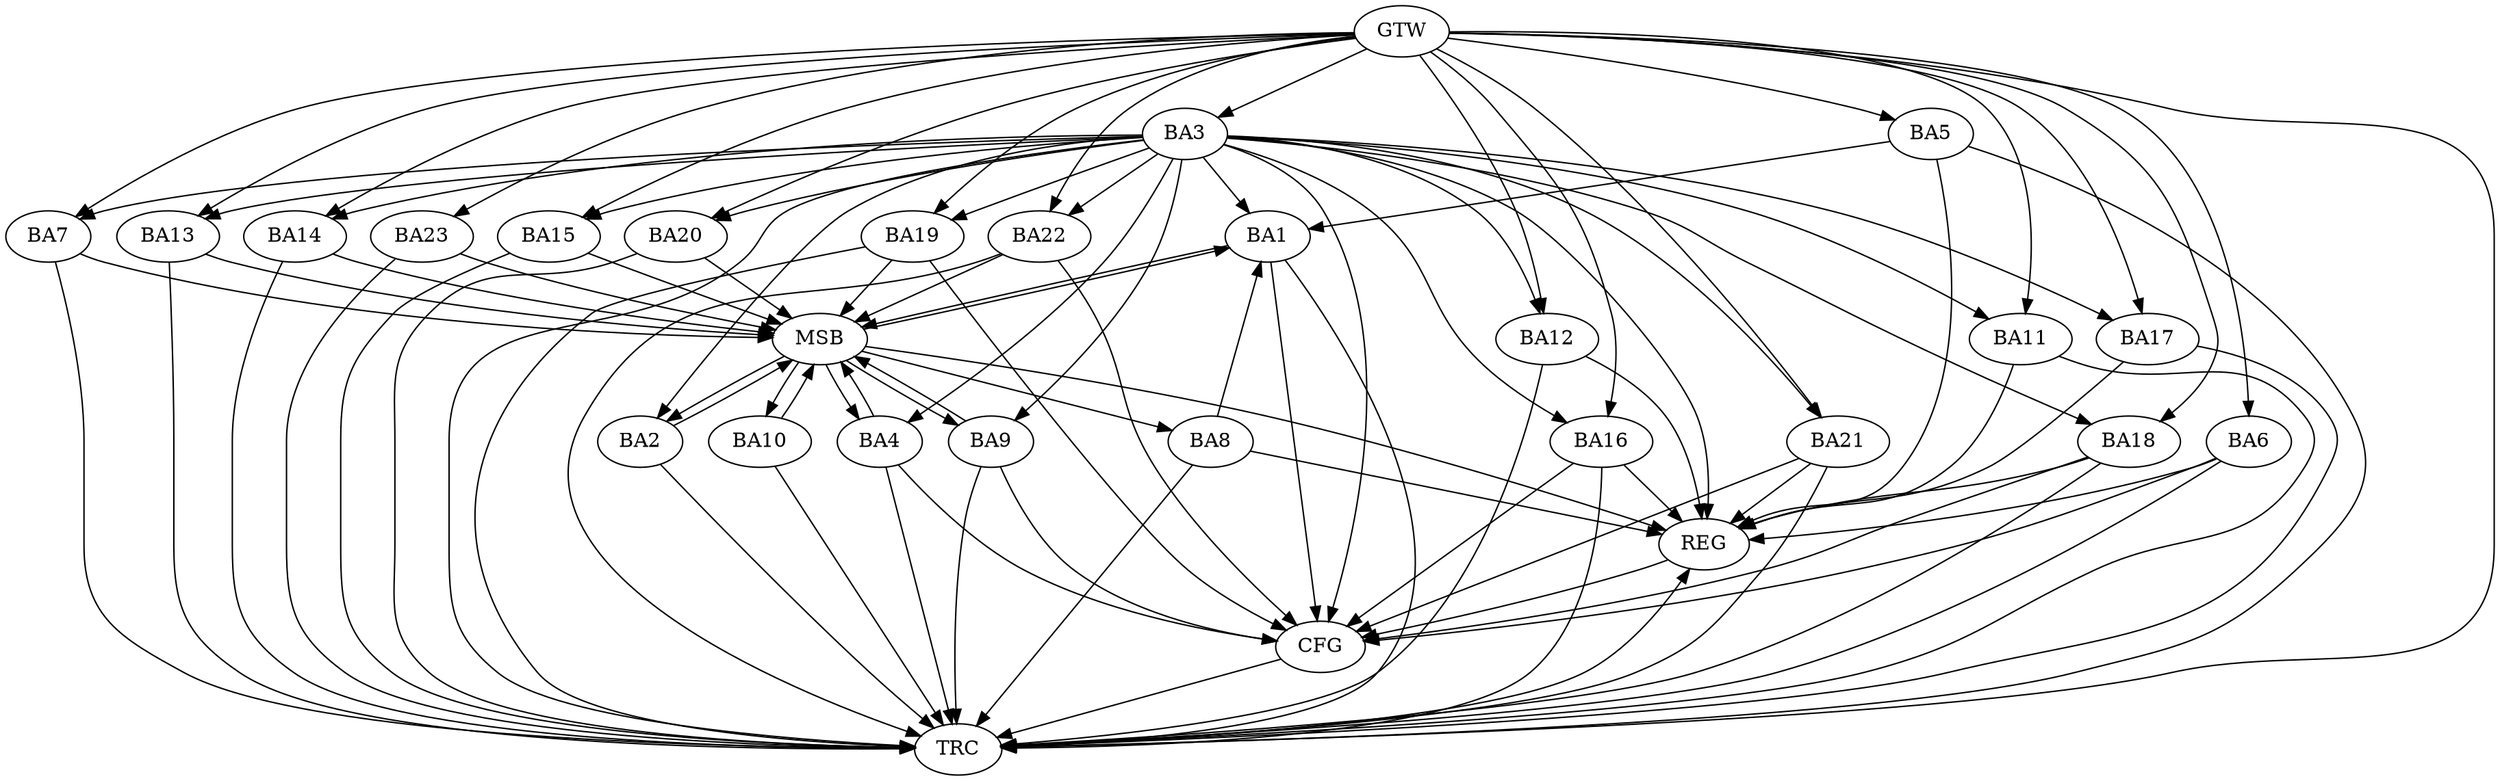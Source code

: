 strict digraph G {
  BA1 [ label="BA1" ];
  BA2 [ label="BA2" ];
  BA3 [ label="BA3" ];
  BA4 [ label="BA4" ];
  BA5 [ label="BA5" ];
  BA6 [ label="BA6" ];
  BA7 [ label="BA7" ];
  BA8 [ label="BA8" ];
  BA9 [ label="BA9" ];
  BA10 [ label="BA10" ];
  BA11 [ label="BA11" ];
  BA12 [ label="BA12" ];
  BA13 [ label="BA13" ];
  BA14 [ label="BA14" ];
  BA15 [ label="BA15" ];
  BA16 [ label="BA16" ];
  BA17 [ label="BA17" ];
  BA18 [ label="BA18" ];
  BA19 [ label="BA19" ];
  BA20 [ label="BA20" ];
  BA21 [ label="BA21" ];
  BA22 [ label="BA22" ];
  BA23 [ label="BA23" ];
  GTW [ label="GTW" ];
  REG [ label="REG" ];
  MSB [ label="MSB" ];
  CFG [ label="CFG" ];
  TRC [ label="TRC" ];
  BA3 -> BA1;
  BA5 -> BA1;
  BA8 -> BA1;
  GTW -> BA3;
  GTW -> BA5;
  GTW -> BA6;
  GTW -> BA7;
  GTW -> BA11;
  GTW -> BA12;
  GTW -> BA13;
  GTW -> BA14;
  GTW -> BA15;
  GTW -> BA16;
  GTW -> BA17;
  GTW -> BA18;
  GTW -> BA19;
  GTW -> BA20;
  GTW -> BA21;
  GTW -> BA22;
  GTW -> BA23;
  BA3 -> REG;
  BA5 -> REG;
  BA6 -> REG;
  BA8 -> REG;
  BA11 -> REG;
  BA12 -> REG;
  BA16 -> REG;
  BA17 -> REG;
  BA18 -> REG;
  BA21 -> REG;
  BA1 -> MSB;
  MSB -> BA2;
  MSB -> REG;
  BA2 -> MSB;
  MSB -> BA1;
  BA4 -> MSB;
  BA7 -> MSB;
  MSB -> BA4;
  BA9 -> MSB;
  BA10 -> MSB;
  BA13 -> MSB;
  MSB -> BA9;
  BA14 -> MSB;
  BA15 -> MSB;
  BA19 -> MSB;
  BA20 -> MSB;
  MSB -> BA8;
  BA22 -> MSB;
  BA23 -> MSB;
  MSB -> BA10;
  BA9 -> CFG;
  BA6 -> CFG;
  BA19 -> CFG;
  BA16 -> CFG;
  BA21 -> CFG;
  BA4 -> CFG;
  BA3 -> CFG;
  BA1 -> CFG;
  BA18 -> CFG;
  BA22 -> CFG;
  REG -> CFG;
  BA1 -> TRC;
  BA2 -> TRC;
  BA3 -> TRC;
  BA4 -> TRC;
  BA5 -> TRC;
  BA6 -> TRC;
  BA7 -> TRC;
  BA8 -> TRC;
  BA9 -> TRC;
  BA10 -> TRC;
  BA11 -> TRC;
  BA12 -> TRC;
  BA13 -> TRC;
  BA14 -> TRC;
  BA15 -> TRC;
  BA16 -> TRC;
  BA17 -> TRC;
  BA18 -> TRC;
  BA19 -> TRC;
  BA20 -> TRC;
  BA21 -> TRC;
  BA22 -> TRC;
  BA23 -> TRC;
  GTW -> TRC;
  CFG -> TRC;
  TRC -> REG;
  BA3 -> BA4;
  BA3 -> BA11;
  BA3 -> BA18;
  BA3 -> BA15;
  BA3 -> BA20;
  BA3 -> BA2;
  BA3 -> BA16;
  BA3 -> BA9;
  BA3 -> BA21;
  BA3 -> BA12;
  BA3 -> BA19;
  BA3 -> BA14;
  BA3 -> BA22;
  BA3 -> BA13;
  BA3 -> BA7;
  BA3 -> BA17;
}
